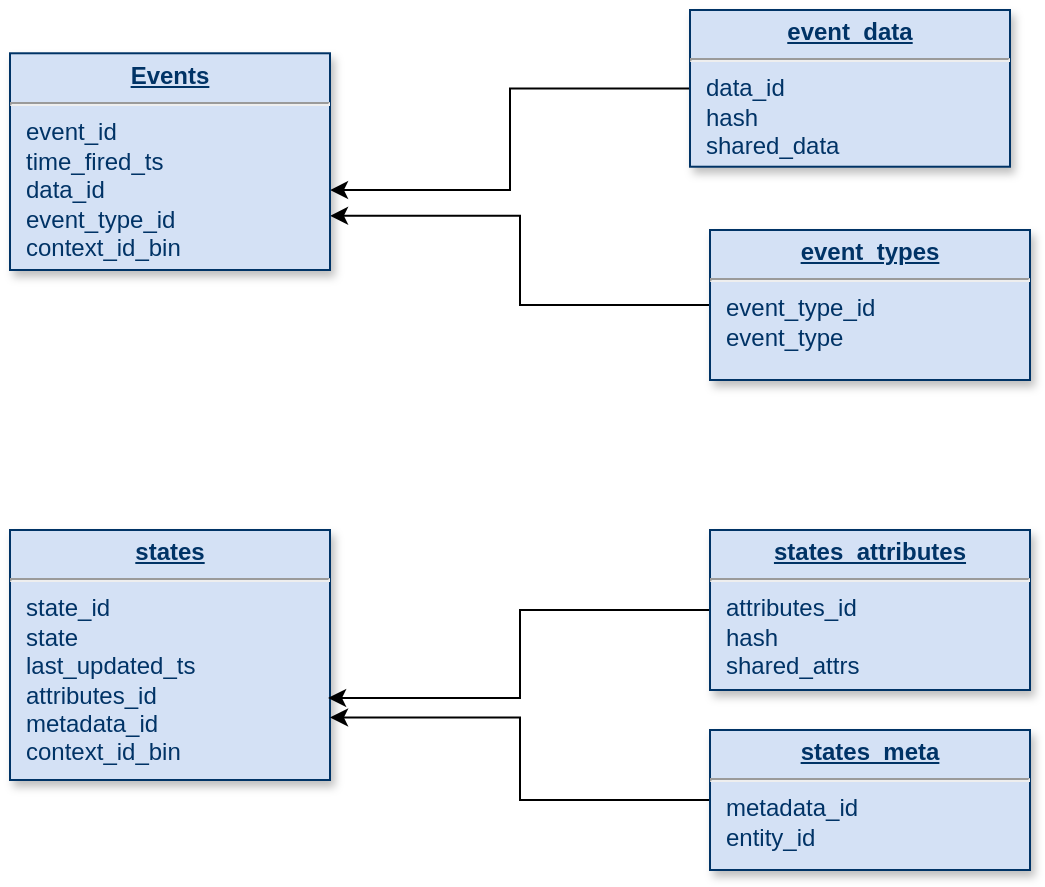 <mxfile version="21.3.4" type="device">
  <diagram name="Page-1" id="efa7a0a1-bf9b-a30e-e6df-94a7791c09e9">
    <mxGraphModel dx="1129" dy="1171" grid="1" gridSize="10" guides="1" tooltips="1" connect="1" arrows="1" fold="1" page="1" pageScale="1" pageWidth="826" pageHeight="1169" background="none" math="0" shadow="0">
      <root>
        <mxCell id="0" />
        <mxCell id="1" parent="0" />
        <mxCell id="i6XXe4ehSQLYQYWnN8H6-114" style="edgeStyle=orthogonalEdgeStyle;rounded=0;orthogonalLoop=1;jettySize=auto;html=1;entryX=1;entryY=0.631;entryDx=0;entryDy=0;entryPerimeter=0;" edge="1" parent="1" source="19" target="25">
          <mxGeometry relative="1" as="geometry" />
        </mxCell>
        <mxCell id="19" value="&lt;p style=&quot;margin: 0px; margin-top: 4px; text-align: center; text-decoration: underline;&quot;&gt;&lt;strong&gt;event_data&lt;/strong&gt;&lt;/p&gt;&lt;hr&gt;&lt;p style=&quot;margin: 0px; margin-left: 8px;&quot;&gt;data_id&lt;br&gt;hash&lt;/p&gt;&lt;p style=&quot;margin: 0px; margin-left: 8px;&quot;&gt;shared_data&lt;/p&gt;" style="verticalAlign=top;align=left;overflow=fill;fontSize=12;fontFamily=Helvetica;html=1;strokeColor=#003366;shadow=1;fillColor=#D4E1F5;fontColor=#003366" parent="1" vertex="1">
          <mxGeometry x="470" y="155" width="160" height="78.36" as="geometry" />
        </mxCell>
        <mxCell id="20" value="&lt;p style=&quot;margin: 0px; margin-top: 4px; text-align: center; text-decoration: underline;&quot;&gt;&lt;strong&gt;states&lt;/strong&gt;&lt;/p&gt;&lt;hr&gt;&lt;p style=&quot;margin: 0px; margin-left: 8px;&quot;&gt;state_id&lt;/p&gt;&lt;p style=&quot;margin: 0px; margin-left: 8px;&quot;&gt;state&lt;/p&gt;&lt;p style=&quot;margin: 0px; margin-left: 8px;&quot;&gt;last_updated_ts&lt;/p&gt;&lt;p style=&quot;margin: 0px; margin-left: 8px;&quot;&gt;attributes_id&lt;/p&gt;&lt;p style=&quot;margin: 0px; margin-left: 8px;&quot;&gt;metadata_id&lt;/p&gt;&lt;p style=&quot;margin: 0px; margin-left: 8px;&quot;&gt;context_id_bin&lt;/p&gt;" style="verticalAlign=top;align=left;overflow=fill;fontSize=12;fontFamily=Helvetica;html=1;strokeColor=#003366;shadow=1;fillColor=#D4E1F5;fontColor=#003366" parent="1" vertex="1">
          <mxGeometry x="130.0" y="415.0" width="160" height="125" as="geometry" />
        </mxCell>
        <mxCell id="i6XXe4ehSQLYQYWnN8H6-115" style="edgeStyle=orthogonalEdgeStyle;rounded=0;orthogonalLoop=1;jettySize=auto;html=1;entryX=1;entryY=0.75;entryDx=0;entryDy=0;" edge="1" parent="1" source="21" target="25">
          <mxGeometry relative="1" as="geometry" />
        </mxCell>
        <mxCell id="21" value="&lt;p style=&quot;margin: 0px; margin-top: 4px; text-align: center; text-decoration: underline;&quot;&gt;&lt;strong&gt;event_types&lt;/strong&gt;&lt;/p&gt;&lt;hr&gt;&lt;p style=&quot;margin: 0px; margin-left: 8px;&quot;&gt;event_type_id&lt;/p&gt;&lt;p style=&quot;margin: 0px; margin-left: 8px;&quot;&gt;event_type&lt;/p&gt;&lt;p style=&quot;margin: 0px; margin-left: 8px;&quot;&gt;&lt;br&gt;&lt;/p&gt;" style="verticalAlign=top;align=left;overflow=fill;fontSize=12;fontFamily=Helvetica;html=1;strokeColor=#003366;shadow=1;fillColor=#D4E1F5;fontColor=#003366" parent="1" vertex="1">
          <mxGeometry x="480" y="265" width="160" height="75" as="geometry" />
        </mxCell>
        <mxCell id="25" value="&lt;p style=&quot;margin: 0px; margin-top: 4px; text-align: center; text-decoration: underline;&quot;&gt;&lt;strong&gt;Events&lt;/strong&gt;&lt;/p&gt;&lt;hr&gt;&lt;p style=&quot;margin: 0px; margin-left: 8px;&quot;&gt;event_id&lt;/p&gt;&lt;p style=&quot;margin: 0px; margin-left: 8px;&quot;&gt;time_fired_ts&lt;/p&gt;&lt;p style=&quot;margin: 0px; margin-left: 8px;&quot;&gt;data_id&lt;/p&gt;&lt;p style=&quot;margin: 0px; margin-left: 8px;&quot;&gt;event_type_id&lt;/p&gt;&lt;p style=&quot;margin: 0px; margin-left: 8px;&quot;&gt;context_id_bin&lt;/p&gt;&lt;p style=&quot;margin: 0px; margin-left: 8px;&quot;&gt;&lt;br&gt;&lt;/p&gt;" style="verticalAlign=top;align=left;overflow=fill;fontSize=12;fontFamily=Helvetica;html=1;strokeColor=#003366;shadow=1;fillColor=#D4E1F5;fontColor=#003366" parent="1" vertex="1">
          <mxGeometry x="130" y="176.64" width="160" height="108.36" as="geometry" />
        </mxCell>
        <mxCell id="i6XXe4ehSQLYQYWnN8H6-118" style="edgeStyle=orthogonalEdgeStyle;rounded=0;orthogonalLoop=1;jettySize=auto;html=1;entryX=1;entryY=0.75;entryDx=0;entryDy=0;" edge="1" parent="1" source="i6XXe4ehSQLYQYWnN8H6-116" target="20">
          <mxGeometry relative="1" as="geometry" />
        </mxCell>
        <mxCell id="i6XXe4ehSQLYQYWnN8H6-116" value="&lt;p style=&quot;margin: 0px; margin-top: 4px; text-align: center; text-decoration: underline;&quot;&gt;&lt;strong&gt;states_meta&lt;/strong&gt;&lt;/p&gt;&lt;hr&gt;&lt;p style=&quot;margin: 0px; margin-left: 8px;&quot;&gt;metadata_id&lt;/p&gt;&lt;p style=&quot;margin: 0px; margin-left: 8px;&quot;&gt;entity_id&lt;/p&gt;" style="verticalAlign=top;align=left;overflow=fill;fontSize=12;fontFamily=Helvetica;html=1;strokeColor=#003366;shadow=1;fillColor=#D4E1F5;fontColor=#003366" vertex="1" parent="1">
          <mxGeometry x="480" y="515" width="160" height="70" as="geometry" />
        </mxCell>
        <mxCell id="i6XXe4ehSQLYQYWnN8H6-119" style="edgeStyle=orthogonalEdgeStyle;rounded=0;orthogonalLoop=1;jettySize=auto;html=1;entryX=0.994;entryY=0.672;entryDx=0;entryDy=0;entryPerimeter=0;" edge="1" parent="1" source="i6XXe4ehSQLYQYWnN8H6-117" target="20">
          <mxGeometry relative="1" as="geometry" />
        </mxCell>
        <mxCell id="i6XXe4ehSQLYQYWnN8H6-117" value="&lt;p style=&quot;margin: 0px; margin-top: 4px; text-align: center; text-decoration: underline;&quot;&gt;&lt;strong&gt;states_attributes&lt;/strong&gt;&lt;/p&gt;&lt;hr&gt;&lt;p style=&quot;margin: 0px; margin-left: 8px;&quot;&gt;attributes_id&lt;/p&gt;&lt;p style=&quot;margin: 0px; margin-left: 8px;&quot;&gt;hash&lt;/p&gt;&lt;p style=&quot;margin: 0px; margin-left: 8px;&quot;&gt;shared_attrs&lt;/p&gt;&lt;p style=&quot;margin: 0px; margin-left: 8px;&quot;&gt;&lt;br&gt;&lt;/p&gt;" style="verticalAlign=top;align=left;overflow=fill;fontSize=12;fontFamily=Helvetica;html=1;strokeColor=#003366;shadow=1;fillColor=#D4E1F5;fontColor=#003366" vertex="1" parent="1">
          <mxGeometry x="480" y="415" width="160" height="80" as="geometry" />
        </mxCell>
      </root>
    </mxGraphModel>
  </diagram>
</mxfile>
